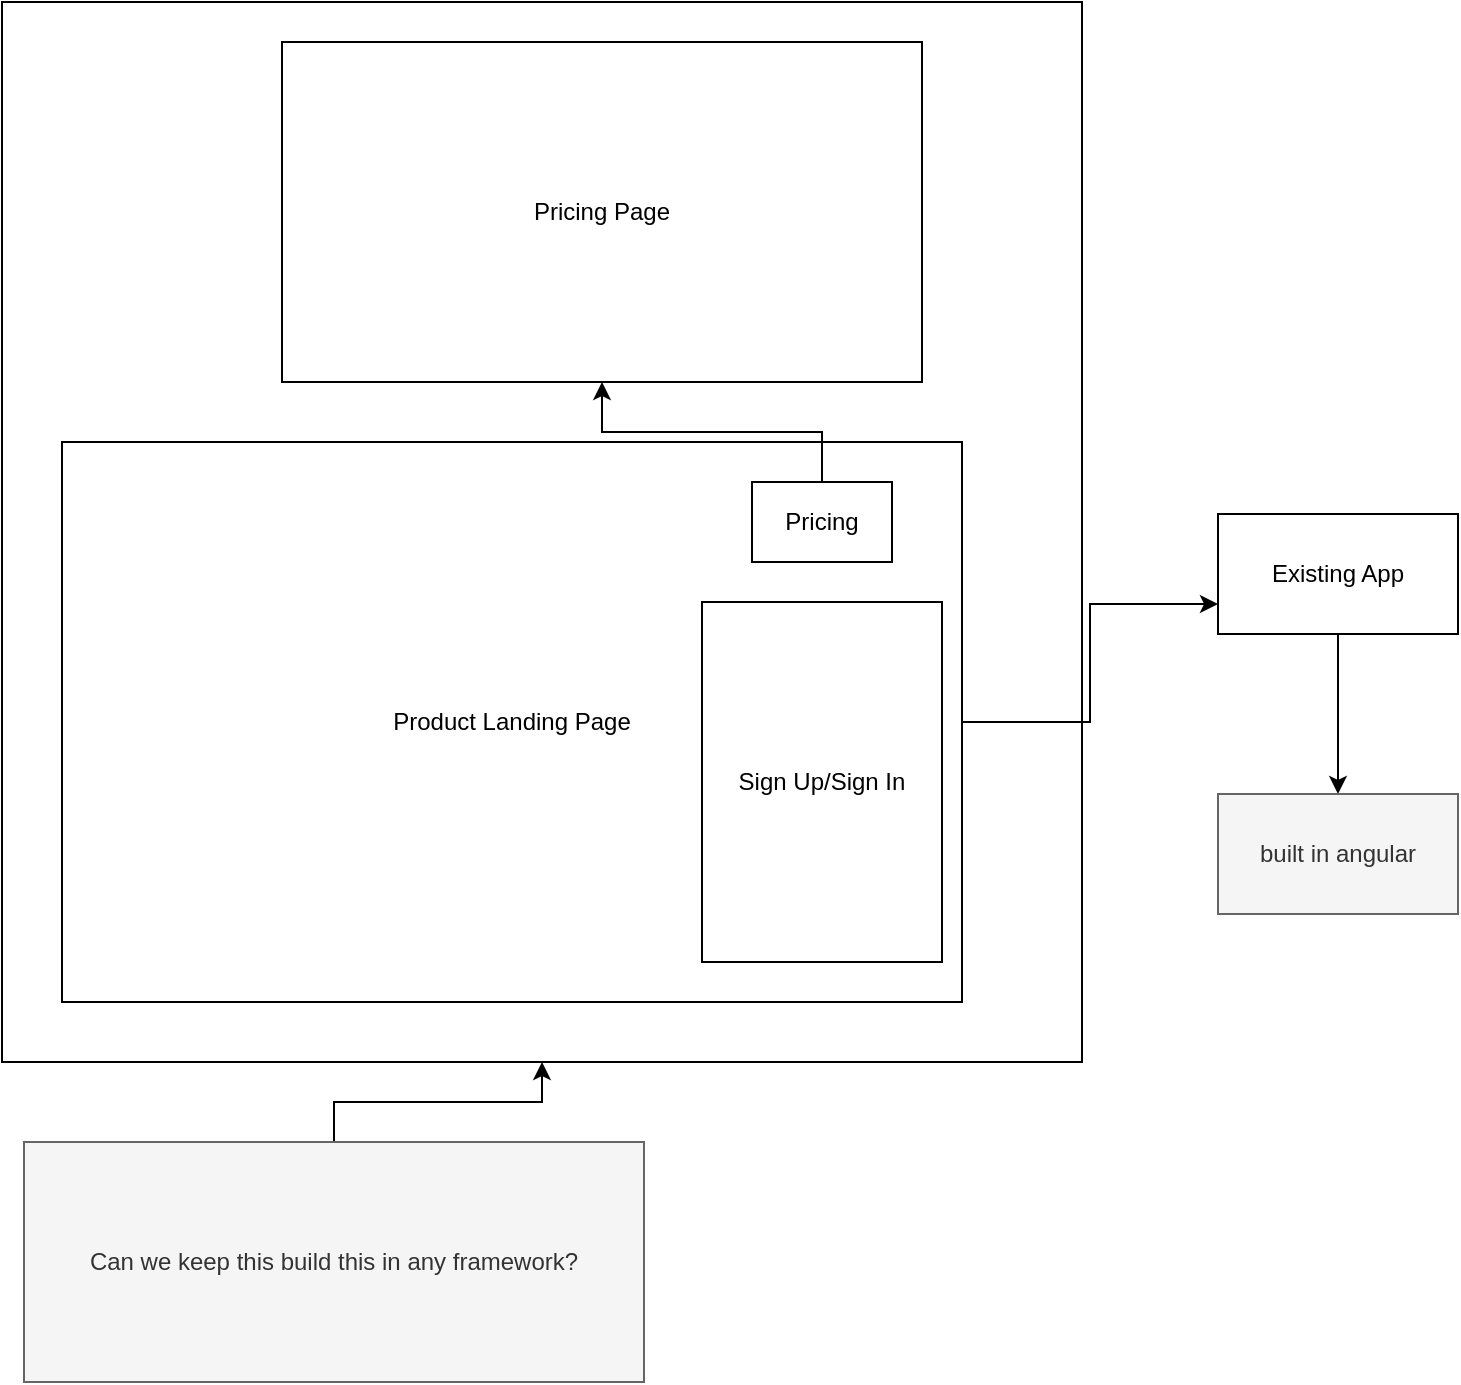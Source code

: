 <mxfile version="21.5.1" type="github">
  <diagram name="Page-1" id="pB2exlWt6QaFZlM6VGMe">
    <mxGraphModel dx="1323" dy="730" grid="1" gridSize="10" guides="1" tooltips="1" connect="1" arrows="1" fold="1" page="1" pageScale="1" pageWidth="827" pageHeight="1169" math="0" shadow="0">
      <root>
        <mxCell id="0" />
        <mxCell id="1" parent="0" />
        <mxCell id="m7fnHq94GnEItDUNrG3p-11" value="" style="rounded=0;whiteSpace=wrap;html=1;" vertex="1" parent="1">
          <mxGeometry x="30" y="70" width="540" height="530" as="geometry" />
        </mxCell>
        <mxCell id="m7fnHq94GnEItDUNrG3p-15" value="" style="edgeStyle=orthogonalEdgeStyle;rounded=0;orthogonalLoop=1;jettySize=auto;html=1;" edge="1" parent="1" source="m7fnHq94GnEItDUNrG3p-1" target="m7fnHq94GnEItDUNrG3p-14">
          <mxGeometry relative="1" as="geometry" />
        </mxCell>
        <mxCell id="m7fnHq94GnEItDUNrG3p-1" value="Existing App" style="rounded=0;whiteSpace=wrap;html=1;" vertex="1" parent="1">
          <mxGeometry x="638" y="326" width="120" height="60" as="geometry" />
        </mxCell>
        <mxCell id="m7fnHq94GnEItDUNrG3p-8" style="edgeStyle=orthogonalEdgeStyle;rounded=0;orthogonalLoop=1;jettySize=auto;html=1;entryX=0;entryY=0.75;entryDx=0;entryDy=0;" edge="1" parent="1" source="m7fnHq94GnEItDUNrG3p-2" target="m7fnHq94GnEItDUNrG3p-1">
          <mxGeometry relative="1" as="geometry">
            <mxPoint x="510" y="370" as="targetPoint" />
          </mxGeometry>
        </mxCell>
        <mxCell id="m7fnHq94GnEItDUNrG3p-2" value="Product Landing Page" style="rounded=0;whiteSpace=wrap;html=1;" vertex="1" parent="1">
          <mxGeometry x="60" y="290" width="450" height="280" as="geometry" />
        </mxCell>
        <mxCell id="m7fnHq94GnEItDUNrG3p-3" value="Sign Up/Sign In" style="rounded=0;whiteSpace=wrap;html=1;" vertex="1" parent="1">
          <mxGeometry x="380" y="370" width="120" height="180" as="geometry" />
        </mxCell>
        <mxCell id="m7fnHq94GnEItDUNrG3p-9" style="edgeStyle=orthogonalEdgeStyle;rounded=0;orthogonalLoop=1;jettySize=auto;html=1;" edge="1" parent="1" source="m7fnHq94GnEItDUNrG3p-4" target="m7fnHq94GnEItDUNrG3p-5">
          <mxGeometry relative="1" as="geometry" />
        </mxCell>
        <mxCell id="m7fnHq94GnEItDUNrG3p-4" value="Pricing" style="rounded=0;whiteSpace=wrap;html=1;" vertex="1" parent="1">
          <mxGeometry x="405" y="310" width="70" height="40" as="geometry" />
        </mxCell>
        <mxCell id="m7fnHq94GnEItDUNrG3p-5" value="Pricing Page" style="rounded=0;whiteSpace=wrap;html=1;" vertex="1" parent="1">
          <mxGeometry x="170" y="90" width="320" height="170" as="geometry" />
        </mxCell>
        <mxCell id="m7fnHq94GnEItDUNrG3p-13" style="edgeStyle=orthogonalEdgeStyle;rounded=0;orthogonalLoop=1;jettySize=auto;html=1;" edge="1" parent="1" source="m7fnHq94GnEItDUNrG3p-12" target="m7fnHq94GnEItDUNrG3p-11">
          <mxGeometry relative="1" as="geometry" />
        </mxCell>
        <mxCell id="m7fnHq94GnEItDUNrG3p-12" value="Can we keep this build this in any framework?" style="text;html=1;strokeColor=#666666;fillColor=#f5f5f5;align=center;verticalAlign=middle;whiteSpace=wrap;rounded=0;fontColor=#333333;" vertex="1" parent="1">
          <mxGeometry x="41" y="640" width="310" height="120" as="geometry" />
        </mxCell>
        <mxCell id="m7fnHq94GnEItDUNrG3p-14" value="built in angular" style="rounded=0;whiteSpace=wrap;html=1;fillColor=#f5f5f5;strokeColor=#666666;fontColor=#333333;" vertex="1" parent="1">
          <mxGeometry x="638" y="466" width="120" height="60" as="geometry" />
        </mxCell>
      </root>
    </mxGraphModel>
  </diagram>
</mxfile>
